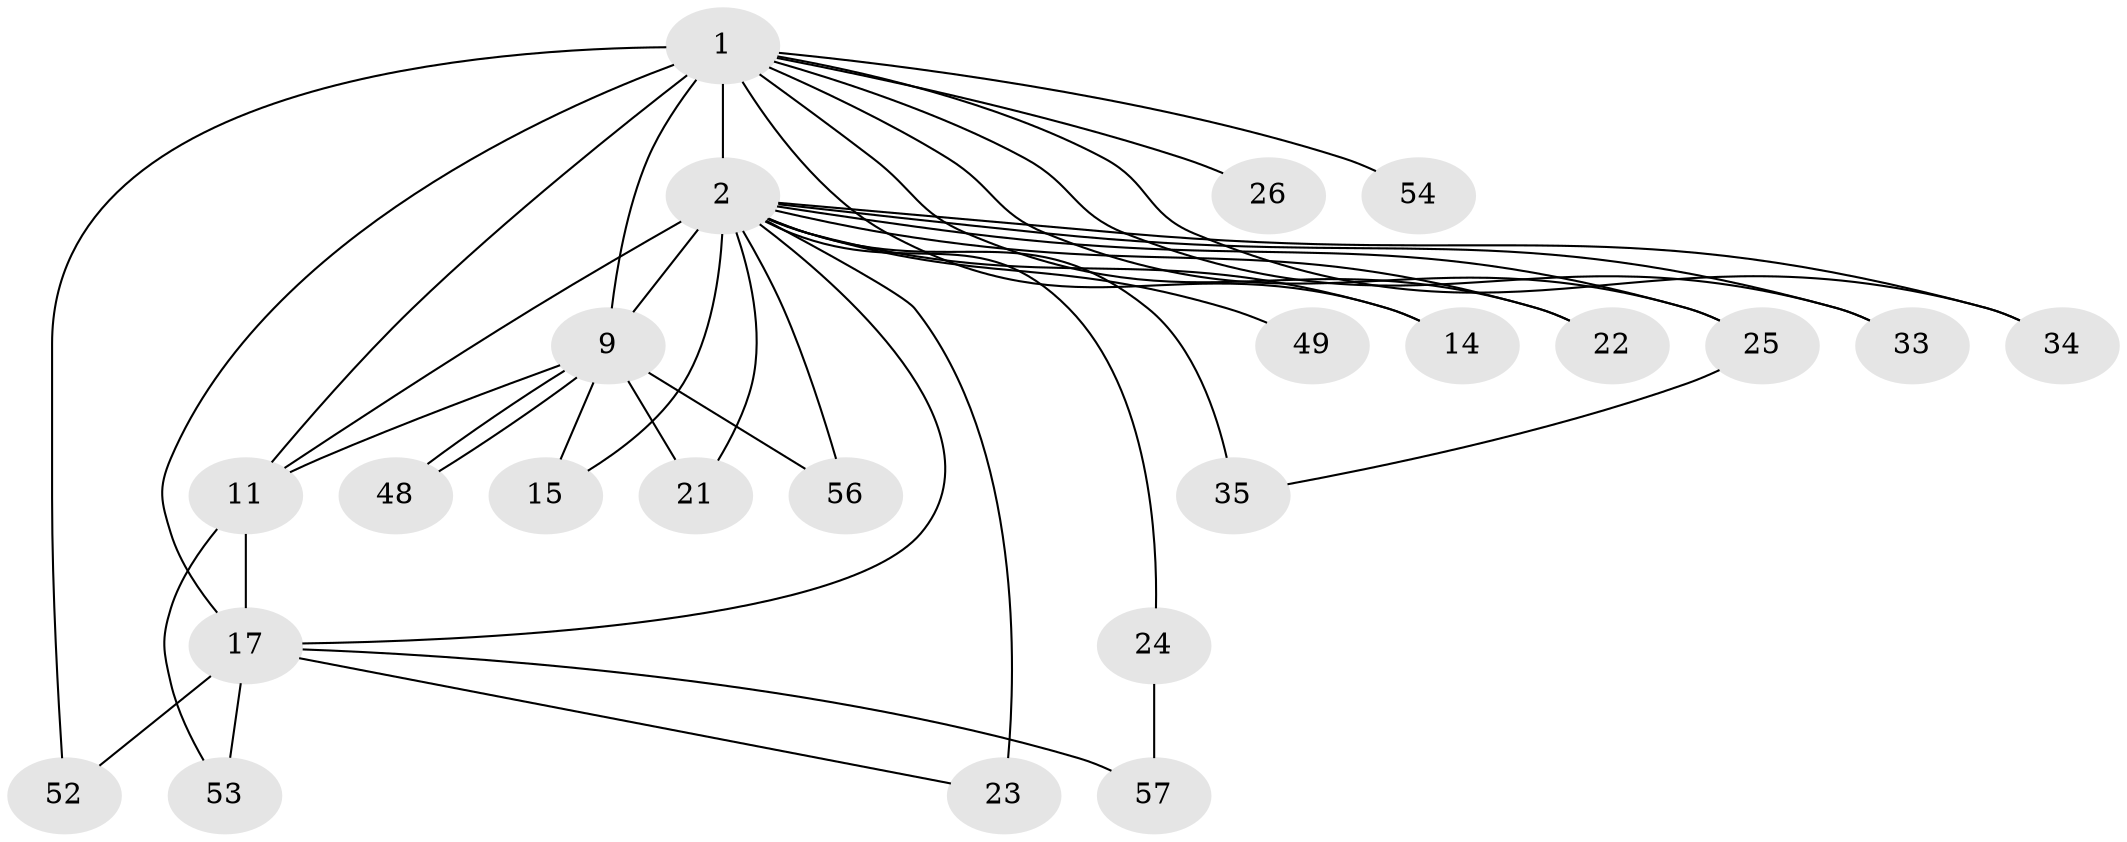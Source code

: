 // original degree distribution, {12: 0.017241379310344827, 22: 0.017241379310344827, 15: 0.017241379310344827, 19: 0.034482758620689655, 13: 0.034482758620689655, 16: 0.017241379310344827, 18: 0.017241379310344827, 14: 0.017241379310344827, 5: 0.034482758620689655, 2: 0.5344827586206896, 3: 0.2413793103448276, 7: 0.017241379310344827}
// Generated by graph-tools (version 1.1) at 2025/17/03/04/25 18:17:35]
// undirected, 23 vertices, 41 edges
graph export_dot {
graph [start="1"]
  node [color=gray90,style=filled];
  1 [super="+45+3+7"];
  2 [super="+6+39+42+27+31+8+28+18+10"];
  9 [super="+32+58+38"];
  11 [super="+30"];
  14 [super="+29"];
  15;
  17 [super="+41+47+50+51"];
  21 [super="+43"];
  22;
  23;
  24;
  25;
  26;
  33;
  34 [super="+46"];
  35 [super="+36"];
  48;
  49;
  52;
  53;
  54;
  56;
  57;
  1 -- 2 [weight=28];
  1 -- 9 [weight=6];
  1 -- 17 [weight=3];
  1 -- 33;
  1 -- 34;
  1 -- 11 [weight=3];
  1 -- 14;
  1 -- 52;
  1 -- 54;
  1 -- 22;
  1 -- 25;
  1 -- 26;
  2 -- 9 [weight=6];
  2 -- 15;
  2 -- 56;
  2 -- 34;
  2 -- 21 [weight=2];
  2 -- 23 [weight=2];
  2 -- 33;
  2 -- 49 [weight=2];
  2 -- 35 [weight=2];
  2 -- 14;
  2 -- 22;
  2 -- 24;
  2 -- 25;
  2 -- 11 [weight=2];
  2 -- 17;
  9 -- 11;
  9 -- 15;
  9 -- 21;
  9 -- 48;
  9 -- 48;
  9 -- 56;
  11 -- 53;
  11 -- 17;
  17 -- 52;
  17 -- 53;
  17 -- 57;
  17 -- 23;
  24 -- 57;
  25 -- 35;
}
